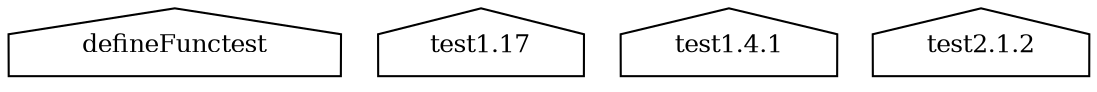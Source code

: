 digraph GG {
node [
  fontsize = "12"
];
    "node0" [ label="defineFunctest" shape="house"];
    "node1" [ label="test1.17" shape="house"];
    "node2" [ label="test1.4.1" shape="house"];
    "node3" [ label="test2.1.2" shape="house"];
}
